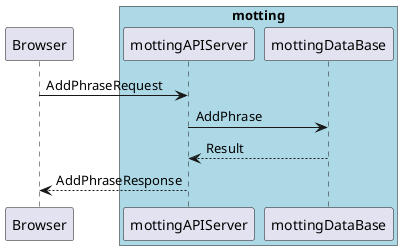 @startuml add_phrase
participant Browser
box "motting" #LightBlue
participant mottingAPIServer as api
participant mottingDataBase as apidb
end box

Browser -> api: AddPhraseRequest
api -> apidb:  AddPhrase
apidb --> api: Result
api --> Browser:  AddPhraseResponse
@enduml
